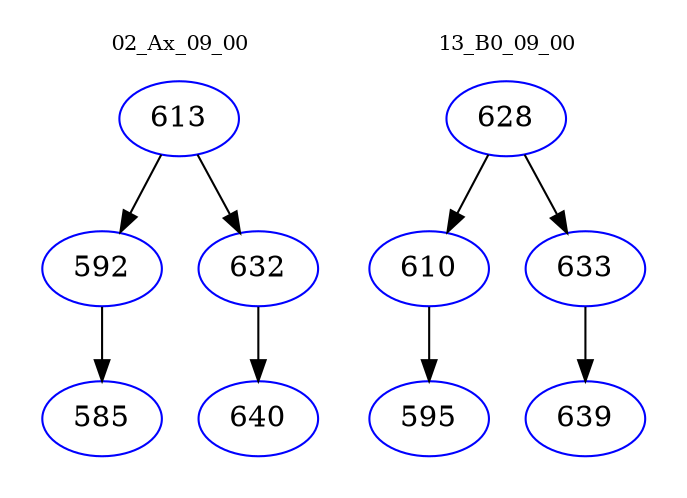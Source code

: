 digraph{
subgraph cluster_0 {
color = white
label = "02_Ax_09_00";
fontsize=10;
T0_613 [label="613", color="blue"]
T0_613 -> T0_592 [color="black"]
T0_592 [label="592", color="blue"]
T0_592 -> T0_585 [color="black"]
T0_585 [label="585", color="blue"]
T0_613 -> T0_632 [color="black"]
T0_632 [label="632", color="blue"]
T0_632 -> T0_640 [color="black"]
T0_640 [label="640", color="blue"]
}
subgraph cluster_1 {
color = white
label = "13_B0_09_00";
fontsize=10;
T1_628 [label="628", color="blue"]
T1_628 -> T1_610 [color="black"]
T1_610 [label="610", color="blue"]
T1_610 -> T1_595 [color="black"]
T1_595 [label="595", color="blue"]
T1_628 -> T1_633 [color="black"]
T1_633 [label="633", color="blue"]
T1_633 -> T1_639 [color="black"]
T1_639 [label="639", color="blue"]
}
}
